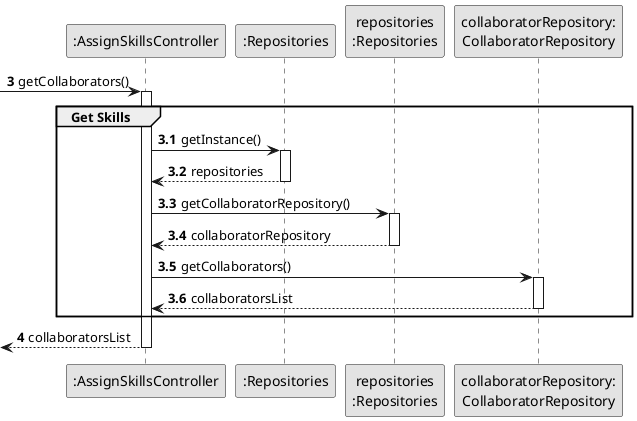 @startuml
skinparam monochrome true
skinparam packageStyle rectangle
skinparam shadowing false

participant ":AssignSkillsController" as CTRL
participant ":Repositories" as RepositorySingleton
participant "repositories\n:Repositories" as PLAT
participant "collaboratorRepository:\nCollaboratorRepository" as CollaboratorRepository

autonumber 3
-> CTRL : getCollaborators()

autonumber 3.1

activate CTRL
    group Get Skills
        CTRL -> RepositorySingleton : getInstance()
        activate RepositorySingleton

        RepositorySingleton --> CTRL: repositories
        deactivate RepositorySingleton

        CTRL -> PLAT : getCollaboratorRepository()
        activate PLAT

        PLAT --> CTRL: collaboratorRepository
        deactivate PLAT

        CTRL -> CollaboratorRepository : getCollaborators()
        activate CollaboratorRepository

        CollaboratorRepository --> CTRL : collaboratorsList
        deactivate CollaboratorRepository

    end group

    autonumber 4
    <-- CTRL : collaboratorsList

deactivate CTRL


@enduml